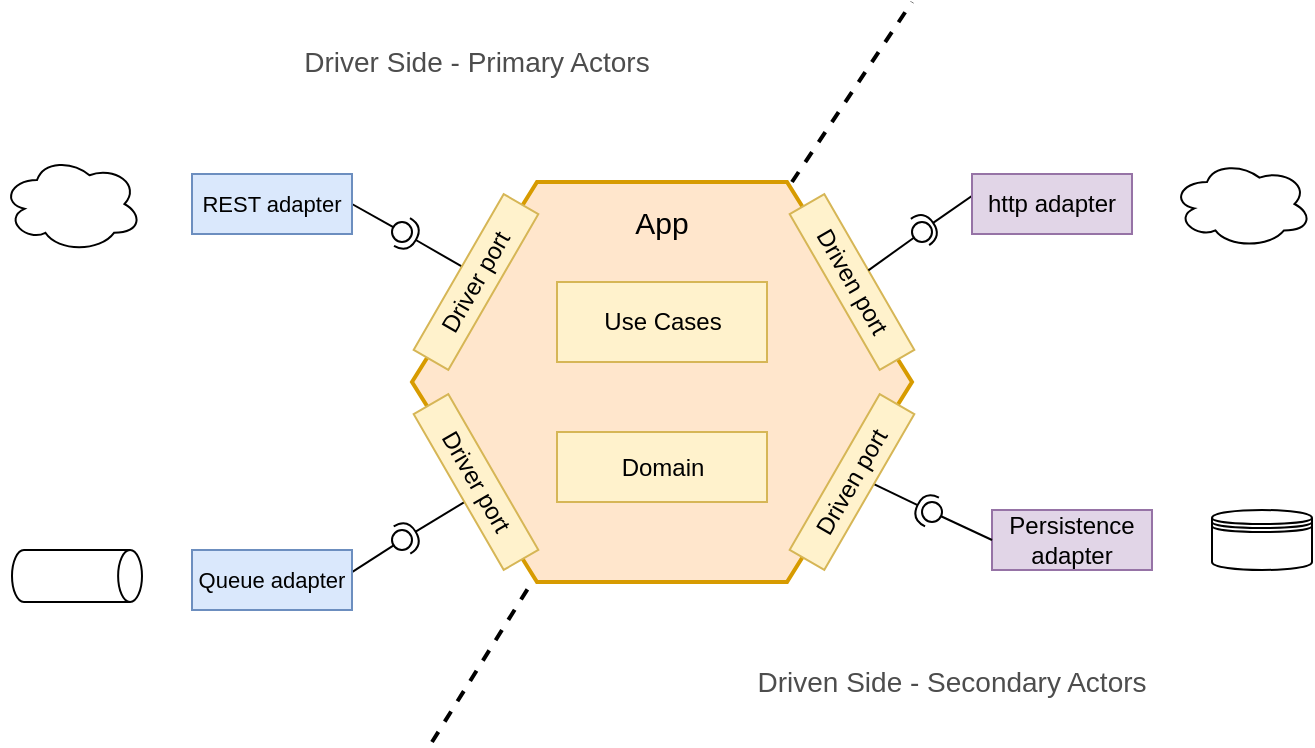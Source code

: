 <mxfile version="12.8.5" type="device" pages="2"><diagram id="ogB4ztLPHZxfTj0um2ic" name="Page-1"><mxGraphModel dx="1351" dy="774" grid="1" gridSize="10" guides="1" tooltips="1" connect="1" arrows="1" fold="1" page="1" pageScale="1" pageWidth="827" pageHeight="1169" math="0" shadow="0"><root><mxCell id="0"/><mxCell id="1" parent="0"/><mxCell id="gD3WWnrPJbHQ-qOCA_Ob-1" value="" style="shape=hexagon;perimeter=hexagonPerimeter2;whiteSpace=wrap;html=1;strokeWidth=2;fillColor=#ffe6cc;strokeColor=#d79b00;" vertex="1" parent="1"><mxGeometry x="270" y="120" width="250" height="200" as="geometry"/></mxCell><mxCell id="gD3WWnrPJbHQ-qOCA_Ob-4" value="" style="rounded=0;orthogonalLoop=1;jettySize=auto;html=1;endArrow=none;endFill=0;exitX=1;exitY=0.5;exitDx=0;exitDy=0;" edge="1" target="gD3WWnrPJbHQ-qOCA_Ob-6" parent="1" source="gD3WWnrPJbHQ-qOCA_Ob-10"><mxGeometry relative="1" as="geometry"><mxPoint x="220" y="167" as="sourcePoint"/></mxGeometry></mxCell><mxCell id="gD3WWnrPJbHQ-qOCA_Ob-5" value="" style="rounded=0;orthogonalLoop=1;jettySize=auto;html=1;endArrow=halfCircle;endFill=0;entryX=0.5;entryY=0.5;entryDx=0;entryDy=0;endSize=6;strokeWidth=1;" edge="1" target="gD3WWnrPJbHQ-qOCA_Ob-6" parent="1" source="gD3WWnrPJbHQ-qOCA_Ob-1"><mxGeometry relative="1" as="geometry"><mxPoint x="240" y="130" as="sourcePoint"/></mxGeometry></mxCell><mxCell id="gD3WWnrPJbHQ-qOCA_Ob-6" value="" style="ellipse;whiteSpace=wrap;html=1;fontFamily=Helvetica;fontSize=12;fontColor=#000000;align=center;strokeColor=#000000;fillColor=#ffffff;points=[];aspect=fixed;resizable=0;" vertex="1" parent="1"><mxGeometry x="260" y="140" width="10" height="10" as="geometry"/></mxCell><mxCell id="gD3WWnrPJbHQ-qOCA_Ob-7" value="" style="endArrow=none;dashed=1;html=1;exitX=0.76;exitY=0;exitDx=0;exitDy=0;exitPerimeter=0;strokeWidth=2;" edge="1" parent="1" source="gD3WWnrPJbHQ-qOCA_Ob-1"><mxGeometry width="50" height="50" relative="1" as="geometry"><mxPoint x="390" y="130" as="sourcePoint"/><mxPoint x="520" y="30" as="targetPoint"/></mxGeometry></mxCell><mxCell id="gD3WWnrPJbHQ-qOCA_Ob-8" value="" style="endArrow=none;dashed=1;html=1;strokeWidth=2;" edge="1" parent="1"><mxGeometry width="50" height="50" relative="1" as="geometry"><mxPoint x="280" y="400" as="sourcePoint"/><mxPoint x="330" y="320" as="targetPoint"/></mxGeometry></mxCell><mxCell id="gD3WWnrPJbHQ-qOCA_Ob-10" value="&lt;font style=&quot;font-size: 11px&quot;&gt;REST adapter&lt;/font&gt;" style="rounded=0;whiteSpace=wrap;html=1;fillColor=#dae8fc;strokeColor=#6c8ebf;" vertex="1" parent="1"><mxGeometry x="160" y="116" width="80" height="30" as="geometry"/></mxCell><mxCell id="gD3WWnrPJbHQ-qOCA_Ob-12" value="Use Cases" style="rounded=0;whiteSpace=wrap;html=1;fillColor=#fff2cc;strokeColor=#d6b656;" vertex="1" parent="1"><mxGeometry x="342.5" y="170" width="105" height="40" as="geometry"/></mxCell><mxCell id="gD3WWnrPJbHQ-qOCA_Ob-13" value="Domain" style="rounded=0;whiteSpace=wrap;html=1;fillColor=#fff2cc;strokeColor=#d6b656;" vertex="1" parent="1"><mxGeometry x="342.5" y="245" width="105" height="35" as="geometry"/></mxCell><mxCell id="gD3WWnrPJbHQ-qOCA_Ob-2" value="Driver port" style="rounded=0;whiteSpace=wrap;html=1;rotation=-60;fillColor=#fff2cc;strokeColor=#d6b656;" vertex="1" parent="1"><mxGeometry x="257" y="160" width="90" height="20" as="geometry"/></mxCell><mxCell id="gD3WWnrPJbHQ-qOCA_Ob-21" value="Persistence adapter" style="rounded=0;whiteSpace=wrap;html=1;fillColor=#e1d5e7;strokeColor=#9673a6;" vertex="1" parent="1"><mxGeometry x="560" y="284" width="80" height="30" as="geometry"/></mxCell><mxCell id="gD3WWnrPJbHQ-qOCA_Ob-25" value="" style="rounded=0;orthogonalLoop=1;jettySize=auto;html=1;endArrow=none;endFill=0;exitX=0;exitY=0.5;exitDx=0;exitDy=0;" edge="1" target="gD3WWnrPJbHQ-qOCA_Ob-27" parent="1" source="gD3WWnrPJbHQ-qOCA_Ob-21"><mxGeometry relative="1" as="geometry"><mxPoint x="510" y="273" as="sourcePoint"/></mxGeometry></mxCell><mxCell id="gD3WWnrPJbHQ-qOCA_Ob-26" value="" style="rounded=0;orthogonalLoop=1;jettySize=auto;html=1;endArrow=halfCircle;endFill=0;entryX=0.5;entryY=0.5;entryDx=0;entryDy=0;endSize=6;strokeWidth=1;" edge="1" target="gD3WWnrPJbHQ-qOCA_Ob-27" parent="1" source="gD3WWnrPJbHQ-qOCA_Ob-1"><mxGeometry relative="1" as="geometry"><mxPoint x="560" y="300" as="sourcePoint"/></mxGeometry></mxCell><mxCell id="gD3WWnrPJbHQ-qOCA_Ob-27" value="" style="ellipse;whiteSpace=wrap;html=1;fontFamily=Helvetica;fontSize=12;fontColor=#000000;align=center;strokeColor=#000000;fillColor=#ffffff;points=[];aspect=fixed;resizable=0;" vertex="1" parent="1"><mxGeometry x="525" y="280" width="10" height="10" as="geometry"/></mxCell><mxCell id="gD3WWnrPJbHQ-qOCA_Ob-18" value="Driven port" style="rounded=0;whiteSpace=wrap;html=1;rotation=-60;fillColor=#fff2cc;strokeColor=#d6b656;" vertex="1" parent="1"><mxGeometry x="445" y="260" width="90" height="20" as="geometry"/></mxCell><mxCell id="gD3WWnrPJbHQ-qOCA_Ob-28" value="&lt;font style=&quot;font-size: 15px&quot;&gt;App&lt;/font&gt;" style="text;html=1;strokeColor=none;fillColor=none;align=center;verticalAlign=middle;whiteSpace=wrap;rounded=0;" vertex="1" parent="1"><mxGeometry x="375" y="130" width="40" height="20" as="geometry"/></mxCell><mxCell id="gD3WWnrPJbHQ-qOCA_Ob-30" value="" style="shape=datastore;whiteSpace=wrap;html=1;" vertex="1" parent="1"><mxGeometry x="670" y="284" width="50" height="30" as="geometry"/></mxCell><mxCell id="gD3WWnrPJbHQ-qOCA_Ob-31" value="" style="ellipse;shape=cloud;whiteSpace=wrap;html=1;" vertex="1" parent="1"><mxGeometry x="650" y="109" width="70" height="44" as="geometry"/></mxCell><mxCell id="gD3WWnrPJbHQ-qOCA_Ob-32" value="" style="ellipse;shape=cloud;whiteSpace=wrap;html=1;" vertex="1" parent="1"><mxGeometry x="65" y="107" width="70" height="48" as="geometry"/></mxCell><mxCell id="gD3WWnrPJbHQ-qOCA_Ob-33" value="&lt;font style=&quot;font-size: 14px&quot; color=&quot;#4d4d4d&quot;&gt;Driver Side - Primary Actors&lt;/font&gt;" style="text;html=1;strokeColor=none;fillColor=none;align=center;verticalAlign=middle;whiteSpace=wrap;rounded=0;" vertex="1" parent="1"><mxGeometry x="205" y="50" width="195" height="20" as="geometry"/></mxCell><mxCell id="gD3WWnrPJbHQ-qOCA_Ob-34" value="&lt;font style=&quot;font-size: 14px&quot; color=&quot;#4d4d4d&quot;&gt;Driven Side - Secondary Actors&lt;/font&gt;" style="text;html=1;strokeColor=none;fillColor=none;align=center;verticalAlign=middle;whiteSpace=wrap;rounded=0;" vertex="1" parent="1"><mxGeometry x="440" y="360" width="200" height="20" as="geometry"/></mxCell><mxCell id="gD3WWnrPJbHQ-qOCA_Ob-35" value="Driven port" style="rounded=0;whiteSpace=wrap;html=1;rotation=60;fillColor=#fff2cc;strokeColor=#d6b656;" vertex="1" parent="1"><mxGeometry x="445" y="160" width="90" height="20" as="geometry"/></mxCell><mxCell id="gD3WWnrPJbHQ-qOCA_Ob-40" value="" style="rounded=0;orthogonalLoop=1;jettySize=auto;html=1;endArrow=none;endFill=0;exitX=0.988;exitY=0.39;exitDx=0;exitDy=0;exitPerimeter=0;" edge="1" target="gD3WWnrPJbHQ-qOCA_Ob-42" parent="1" source="gD3WWnrPJbHQ-qOCA_Ob-43"><mxGeometry relative="1" as="geometry"><mxPoint x="230" y="276" as="sourcePoint"/></mxGeometry></mxCell><mxCell id="gD3WWnrPJbHQ-qOCA_Ob-41" value="" style="rounded=0;orthogonalLoop=1;jettySize=auto;html=1;endArrow=halfCircle;endFill=0;entryX=0.5;entryY=0.5;entryDx=0;entryDy=0;endSize=6;strokeWidth=1;" edge="1" target="gD3WWnrPJbHQ-qOCA_Ob-42" parent="1" source="gD3WWnrPJbHQ-qOCA_Ob-1"><mxGeometry relative="1" as="geometry"><mxPoint x="240" y="320" as="sourcePoint"/></mxGeometry></mxCell><mxCell id="gD3WWnrPJbHQ-qOCA_Ob-42" value="" style="ellipse;whiteSpace=wrap;html=1;fontFamily=Helvetica;fontSize=12;fontColor=#000000;align=center;strokeColor=#000000;fillColor=#ffffff;points=[];aspect=fixed;resizable=0;" vertex="1" parent="1"><mxGeometry x="260" y="294" width="10" height="10" as="geometry"/></mxCell><mxCell id="gD3WWnrPJbHQ-qOCA_Ob-43" value="&lt;font style=&quot;font-size: 11px&quot;&gt;Queue adapter&lt;/font&gt;" style="rounded=0;whiteSpace=wrap;html=1;fillColor=#dae8fc;strokeColor=#6c8ebf;" vertex="1" parent="1"><mxGeometry x="160" y="304" width="80" height="30" as="geometry"/></mxCell><mxCell id="gD3WWnrPJbHQ-qOCA_Ob-48" value="" style="strokeWidth=1;html=1;shape=mxgraph.flowchart.direct_data;whiteSpace=wrap;" vertex="1" parent="1"><mxGeometry x="70" y="304" width="65" height="26" as="geometry"/></mxCell><mxCell id="gD3WWnrPJbHQ-qOCA_Ob-36" value="Driver port" style="rounded=0;whiteSpace=wrap;html=1;rotation=60;fillColor=#fff2cc;strokeColor=#d6b656;" vertex="1" parent="1"><mxGeometry x="257" y="260" width="90" height="20" as="geometry"/></mxCell><mxCell id="gD3WWnrPJbHQ-qOCA_Ob-51" value="" style="rounded=0;orthogonalLoop=1;jettySize=auto;html=1;endArrow=none;endFill=0;strokeWidth=1;" edge="1" target="gD3WWnrPJbHQ-qOCA_Ob-53" parent="1" source="gD3WWnrPJbHQ-qOCA_Ob-35"><mxGeometry relative="1" as="geometry"><mxPoint x="510" y="141" as="sourcePoint"/></mxGeometry></mxCell><mxCell id="gD3WWnrPJbHQ-qOCA_Ob-52" value="" style="rounded=0;orthogonalLoop=1;jettySize=auto;html=1;endArrow=halfCircle;endFill=0;entryX=0.5;entryY=0.5;entryDx=0;entryDy=0;endSize=6;strokeWidth=1;" edge="1" parent="1"><mxGeometry relative="1" as="geometry"><mxPoint x="560" y="120" as="sourcePoint"/><mxPoint x="524" y="145" as="targetPoint"/></mxGeometry></mxCell><mxCell id="gD3WWnrPJbHQ-qOCA_Ob-53" value="" style="ellipse;whiteSpace=wrap;html=1;fontFamily=Helvetica;fontSize=12;fontColor=#000000;align=center;strokeColor=#000000;fillColor=#ffffff;points=[];aspect=fixed;resizable=0;" vertex="1" parent="1"><mxGeometry x="520" y="140" width="10" height="10" as="geometry"/></mxCell><mxCell id="gD3WWnrPJbHQ-qOCA_Ob-44" value="http adapter" style="rounded=0;whiteSpace=wrap;html=1;fillColor=#e1d5e7;strokeColor=#9673a6;" vertex="1" parent="1"><mxGeometry x="550" y="116" width="80" height="30" as="geometry"/></mxCell></root></mxGraphModel></diagram><diagram id="FX864Ni43kk3fvV5J9Pi" name="Page-2"><mxGraphModel dx="652" dy="374" grid="1" gridSize="10" guides="1" tooltips="1" connect="1" arrows="1" fold="1" page="1" pageScale="1" pageWidth="827" pageHeight="1169" math="0" shadow="0"><root><mxCell id="jOdkZdsiBjtz4V0BPJQe-0"/><mxCell id="jOdkZdsiBjtz4V0BPJQe-1" parent="jOdkZdsiBjtz4V0BPJQe-0"/><mxCell id="jOdkZdsiBjtz4V0BPJQe-2" value="" style="shape=hexagon;perimeter=hexagonPerimeter2;whiteSpace=wrap;html=1;strokeWidth=2;fillColor=#ffe6cc;strokeColor=#d79b00;" vertex="1" parent="jOdkZdsiBjtz4V0BPJQe-1"><mxGeometry x="270" y="120" width="250" height="200" as="geometry"/></mxCell><mxCell id="jOdkZdsiBjtz4V0BPJQe-6" value="" style="endArrow=none;dashed=1;html=1;exitX=0.76;exitY=0;exitDx=0;exitDy=0;exitPerimeter=0;strokeWidth=2;" edge="1" parent="jOdkZdsiBjtz4V0BPJQe-1" source="jOdkZdsiBjtz4V0BPJQe-2"><mxGeometry width="50" height="50" relative="1" as="geometry"><mxPoint x="390" y="130" as="sourcePoint"/><mxPoint x="500" y="60" as="targetPoint"/></mxGeometry></mxCell><mxCell id="jOdkZdsiBjtz4V0BPJQe-7" value="" style="endArrow=none;dashed=1;html=1;strokeWidth=2;" edge="1" parent="jOdkZdsiBjtz4V0BPJQe-1"><mxGeometry width="50" height="50" relative="1" as="geometry"><mxPoint x="300" y="370" as="sourcePoint"/><mxPoint x="330.0" y="320" as="targetPoint"/></mxGeometry></mxCell><mxCell id="jOdkZdsiBjtz4V0BPJQe-8" value="&lt;font style=&quot;font-size: 11px&quot;&gt;TransferHttpRoutes&lt;/font&gt;" style="rounded=0;whiteSpace=wrap;html=1;fillColor=#dae8fc;strokeColor=#6c8ebf;" vertex="1" parent="jOdkZdsiBjtz4V0BPJQe-1"><mxGeometry x="157" y="116" width="100" height="30" as="geometry"/></mxCell><mxCell id="jOdkZdsiBjtz4V0BPJQe-9" value="&lt;font style=&quot;font-size: 11px&quot;&gt;TransferMoney&lt;br&gt;UseCase&lt;/font&gt;" style="rounded=0;whiteSpace=wrap;html=1;fillColor=#fff2cc;strokeColor=#d6b656;" vertex="1" parent="jOdkZdsiBjtz4V0BPJQe-1"><mxGeometry x="352" y="173" width="83" height="40" as="geometry"/></mxCell><mxCell id="jOdkZdsiBjtz4V0BPJQe-10" value="&lt;font style=&quot;font-size: 11px&quot;&gt;Transfer&lt;/font&gt;" style="rounded=0;whiteSpace=wrap;html=1;fillColor=#fff2cc;strokeColor=#d6b656;" vertex="1" parent="jOdkZdsiBjtz4V0BPJQe-1"><mxGeometry x="350" y="260" width="89.5" height="35" as="geometry"/></mxCell><mxCell id="jOdkZdsiBjtz4V0BPJQe-11" value="&lt;font style=&quot;font-size: 11px&quot;&gt;TransferMoney&lt;/font&gt;" style="rounded=0;whiteSpace=wrap;html=1;rotation=-60;fillColor=#fff2cc;strokeColor=#d6b656;" vertex="1" parent="jOdkZdsiBjtz4V0BPJQe-1"><mxGeometry x="257" y="160" width="90" height="20" as="geometry"/></mxCell><mxCell id="jOdkZdsiBjtz4V0BPJQe-12" value="&lt;font style=&quot;font-size: 11px&quot;&gt;InMemory&lt;br&gt;Transactions&lt;/font&gt;" style="rounded=0;whiteSpace=wrap;html=1;fillColor=#e1d5e7;strokeColor=#9673a6;" vertex="1" parent="jOdkZdsiBjtz4V0BPJQe-1"><mxGeometry x="550" y="270" width="110" height="30" as="geometry"/></mxCell><mxCell id="jOdkZdsiBjtz4V0BPJQe-16" value="&lt;font style=&quot;font-size: 11px&quot;&gt;Transactor&lt;br&gt;&lt;/font&gt;" style="rounded=0;whiteSpace=wrap;html=1;rotation=-60;fillColor=#fff2cc;strokeColor=#d6b656;" vertex="1" parent="jOdkZdsiBjtz4V0BPJQe-1"><mxGeometry x="445" y="260" width="90" height="20" as="geometry"/></mxCell><mxCell id="jOdkZdsiBjtz4V0BPJQe-17" value="&lt;font style=&quot;font-size: 16px&quot;&gt;App&lt;/font&gt;" style="text;html=1;strokeColor=none;fillColor=none;align=center;verticalAlign=middle;whiteSpace=wrap;rounded=0;" vertex="1" parent="jOdkZdsiBjtz4V0BPJQe-1"><mxGeometry x="375" y="130" width="40" height="20" as="geometry"/></mxCell><mxCell id="jOdkZdsiBjtz4V0BPJQe-21" value="&lt;font style=&quot;font-size: 14px&quot; color=&quot;#4d4d4d&quot;&gt;Driver Side - Primary Actors&lt;/font&gt;" style="text;html=1;strokeColor=none;fillColor=none;align=center;verticalAlign=middle;whiteSpace=wrap;rounded=0;" vertex="1" parent="jOdkZdsiBjtz4V0BPJQe-1"><mxGeometry x="219" y="70" width="195" height="20" as="geometry"/></mxCell><mxCell id="jOdkZdsiBjtz4V0BPJQe-22" value="&lt;font style=&quot;font-size: 14px&quot; color=&quot;#4d4d4d&quot;&gt;Driven Side - Secondary Actors&lt;/font&gt;" style="text;html=1;strokeColor=none;fillColor=none;align=center;verticalAlign=middle;whiteSpace=wrap;rounded=0;" vertex="1" parent="jOdkZdsiBjtz4V0BPJQe-1"><mxGeometry x="400" y="340" width="200" height="20" as="geometry"/></mxCell><mxCell id="jOdkZdsiBjtz4V0BPJQe-23" value="&lt;font style=&quot;font-size: 11px&quot;&gt;AccountFinder&lt;/font&gt;" style="rounded=0;whiteSpace=wrap;html=1;rotation=60;fillColor=#fff2cc;strokeColor=#d6b656;" vertex="1" parent="jOdkZdsiBjtz4V0BPJQe-1"><mxGeometry x="445" y="160" width="90" height="20" as="geometry"/></mxCell><mxCell id="jOdkZdsiBjtz4V0BPJQe-33" value="&lt;font style=&quot;font-size: 11px&quot;&gt;InMemory&lt;br&gt;Accounts&lt;/font&gt;" style="rounded=0;whiteSpace=wrap;html=1;fillColor=#e1d5e7;strokeColor=#9673a6;" vertex="1" parent="jOdkZdsiBjtz4V0BPJQe-1"><mxGeometry x="550" y="116" width="110" height="30" as="geometry"/></mxCell><mxCell id="jOdkZdsiBjtz4V0BPJQe-35" value="" style="endArrow=block;html=1;strokeWidth=1;endFill=1;exitX=1;exitY=0.5;exitDx=0;exitDy=0;entryX=0.5;entryY=0;entryDx=0;entryDy=0;" edge="1" parent="jOdkZdsiBjtz4V0BPJQe-1" source="jOdkZdsiBjtz4V0BPJQe-8" target="jOdkZdsiBjtz4V0BPJQe-11"><mxGeometry width="50" height="50" relative="1" as="geometry"><mxPoint x="350" y="100" as="sourcePoint"/><mxPoint x="400" y="60" as="targetPoint"/></mxGeometry></mxCell><mxCell id="jOdkZdsiBjtz4V0BPJQe-36" value="" style="endArrow=block;html=1;strokeWidth=1;endFill=1;exitX=1;exitY=0;exitDx=0;exitDy=0;entryX=0.397;entryY=1.1;entryDx=0;entryDy=0;entryPerimeter=0;" edge="1" parent="jOdkZdsiBjtz4V0BPJQe-1" source="jOdkZdsiBjtz4V0BPJQe-9" target="jOdkZdsiBjtz4V0BPJQe-23"><mxGeometry width="50" height="50" relative="1" as="geometry"><mxPoint x="267" y="141" as="sourcePoint"/><mxPoint x="303.34" y="175" as="targetPoint"/></mxGeometry></mxCell><mxCell id="jOdkZdsiBjtz4V0BPJQe-38" value="" style="endArrow=block;html=1;strokeWidth=1;endFill=1;exitX=1;exitY=1;exitDx=0;exitDy=0;entryX=0.5;entryY=0;entryDx=0;entryDy=0;" edge="1" parent="jOdkZdsiBjtz4V0BPJQe-1" source="jOdkZdsiBjtz4V0BPJQe-9" target="jOdkZdsiBjtz4V0BPJQe-16"><mxGeometry width="50" height="50" relative="1" as="geometry"><mxPoint x="450.75" y="200" as="sourcePoint"/><mxPoint x="484.973" y="177.972" as="targetPoint"/></mxGeometry></mxCell><mxCell id="jOdkZdsiBjtz4V0BPJQe-39" value="" style="endArrow=block;html=1;strokeWidth=1;endFill=1;exitX=0.5;exitY=1;exitDx=0;exitDy=0;entryX=0.5;entryY=0;entryDx=0;entryDy=0;" edge="1" parent="jOdkZdsiBjtz4V0BPJQe-1" source="jOdkZdsiBjtz4V0BPJQe-9" target="jOdkZdsiBjtz4V0BPJQe-10"><mxGeometry width="50" height="50" relative="1" as="geometry"><mxPoint x="450.75" y="200" as="sourcePoint"/><mxPoint x="484.973" y="177.972" as="targetPoint"/></mxGeometry></mxCell><mxCell id="jOdkZdsiBjtz4V0BPJQe-40" value="" style="endArrow=block;html=1;strokeWidth=1;endFill=0;exitX=0;exitY=0.5;exitDx=0;exitDy=0;entryX=0.5;entryY=1;entryDx=0;entryDy=0;dashed=1;dashPattern=1 1;" edge="1" parent="jOdkZdsiBjtz4V0BPJQe-1" source="jOdkZdsiBjtz4V0BPJQe-9" target="jOdkZdsiBjtz4V0BPJQe-11"><mxGeometry width="50" height="50" relative="1" as="geometry"><mxPoint x="460.75" y="210" as="sourcePoint"/><mxPoint x="494.973" y="187.972" as="targetPoint"/></mxGeometry></mxCell><mxCell id="jOdkZdsiBjtz4V0BPJQe-41" value="" style="endArrow=block;html=1;strokeWidth=1;endFill=0;exitX=0;exitY=0.5;exitDx=0;exitDy=0;entryX=0.5;entryY=0;entryDx=0;entryDy=0;dashed=1;dashPattern=1 1;" edge="1" parent="jOdkZdsiBjtz4V0BPJQe-1" source="jOdkZdsiBjtz4V0BPJQe-33" target="jOdkZdsiBjtz4V0BPJQe-23"><mxGeometry width="50" height="50" relative="1" as="geometry"><mxPoint x="357" y="210" as="sourcePoint"/><mxPoint x="320.66" y="185" as="targetPoint"/></mxGeometry></mxCell><mxCell id="jOdkZdsiBjtz4V0BPJQe-42" value="" style="endArrow=block;html=1;strokeWidth=1;endFill=0;exitX=0;exitY=0.5;exitDx=0;exitDy=0;dashed=1;dashPattern=1 1;entryX=0.5;entryY=1;entryDx=0;entryDy=0;" edge="1" parent="jOdkZdsiBjtz4V0BPJQe-1" source="jOdkZdsiBjtz4V0BPJQe-12" target="jOdkZdsiBjtz4V0BPJQe-16"><mxGeometry width="50" height="50" relative="1" as="geometry"><mxPoint x="560" y="141" as="sourcePoint"/><mxPoint x="530" y="270" as="targetPoint"/></mxGeometry></mxCell><mxCell id="jOdkZdsiBjtz4V0BPJQe-43" value="&lt;font color=&quot;#4d4d4d&quot; style=&quot;font-size: 8px&quot;&gt;&lt;font style=&quot;font-size: 8px&quot;&gt;use&amp;nbsp;&lt;/font&gt;&lt;span&gt;driver port&lt;/span&gt;&lt;/font&gt;" style="text;html=1;strokeColor=none;fillColor=none;align=center;verticalAlign=middle;whiteSpace=wrap;rounded=0;" vertex="1" parent="jOdkZdsiBjtz4V0BPJQe-1"><mxGeometry x="263" y="117" width="40" height="20" as="geometry"/></mxCell><mxCell id="jOdkZdsiBjtz4V0BPJQe-46" value="&lt;font style=&quot;font-size: 8px&quot;&gt;&lt;font color=&quot;#4d4d4d&quot; style=&quot;font-size: 8px&quot;&gt;use&lt;br&gt;driven port&lt;/font&gt;&lt;br&gt;&lt;/font&gt;" style="text;html=1;strokeColor=none;fillColor=none;align=center;verticalAlign=middle;whiteSpace=wrap;rounded=0;" vertex="1" parent="jOdkZdsiBjtz4V0BPJQe-1"><mxGeometry x="435" y="173" width="50" height="20" as="geometry"/></mxCell><mxCell id="jOdkZdsiBjtz4V0BPJQe-48" value="&lt;font style=&quot;font-size: 8px&quot; color=&quot;#4d4d4d&quot;&gt;use &lt;br&gt;domain&lt;/font&gt;" style="text;html=1;strokeColor=none;fillColor=none;align=center;verticalAlign=middle;whiteSpace=wrap;rounded=0;" vertex="1" parent="jOdkZdsiBjtz4V0BPJQe-1"><mxGeometry x="390" y="229" width="50" height="20" as="geometry"/></mxCell><mxCell id="jOdkZdsiBjtz4V0BPJQe-49" value="&lt;font style=&quot;font-size: 8px&quot;&gt;&lt;font color=&quot;#4d4d4d&quot; style=&quot;font-size: 8px&quot;&gt;implement&lt;br&gt;driven port&lt;/font&gt;&lt;br&gt;&lt;/font&gt;" style="text;html=1;strokeColor=none;fillColor=none;align=center;verticalAlign=middle;whiteSpace=wrap;rounded=0;" vertex="1" parent="jOdkZdsiBjtz4V0BPJQe-1"><mxGeometry x="494" y="285" width="55" height="20" as="geometry"/></mxCell><mxCell id="jOdkZdsiBjtz4V0BPJQe-50" value="&lt;font style=&quot;font-size: 8px&quot;&gt;&lt;font color=&quot;#4d4d4d&quot; style=&quot;font-size: 8px&quot;&gt;implement&lt;br&gt;driven port&lt;/font&gt;&lt;br&gt;&lt;/font&gt;" style="text;html=1;strokeColor=none;fillColor=none;align=center;verticalAlign=middle;whiteSpace=wrap;rounded=0;" vertex="1" parent="jOdkZdsiBjtz4V0BPJQe-1"><mxGeometry x="520" y="150" width="50" height="20" as="geometry"/></mxCell><mxCell id="jOdkZdsiBjtz4V0BPJQe-51" value="&lt;font style=&quot;font-size: 8px&quot;&gt;&lt;font color=&quot;#4d4d4d&quot; style=&quot;font-size: 8px&quot;&gt;implement&lt;br&gt;driver port&lt;/font&gt;&lt;br&gt;&lt;/font&gt;" style="text;html=1;strokeColor=none;fillColor=none;align=center;verticalAlign=middle;whiteSpace=wrap;rounded=0;" vertex="1" parent="jOdkZdsiBjtz4V0BPJQe-1"><mxGeometry x="300" y="197" width="40" height="20" as="geometry"/></mxCell><mxCell id="jOdkZdsiBjtz4V0BPJQe-52" style="edgeStyle=orthogonalEdgeStyle;rounded=0;orthogonalLoop=1;jettySize=auto;html=1;exitX=0.5;exitY=1;exitDx=0;exitDy=0;dashed=1;dashPattern=1 1;endArrow=block;endFill=0;strokeWidth=1;" edge="1" parent="jOdkZdsiBjtz4V0BPJQe-1" source="jOdkZdsiBjtz4V0BPJQe-51" target="jOdkZdsiBjtz4V0BPJQe-51"><mxGeometry relative="1" as="geometry"/></mxCell><mxCell id="sUZA8MMILT1z2NM-Bcv--3" value="&lt;font&gt;&lt;font color=&quot;#4d4d4d&quot; style=&quot;font-size: 8px&quot;&gt;use driven port&lt;/font&gt;&lt;br&gt;&lt;/font&gt;" style="text;html=1;strokeColor=none;fillColor=none;align=center;verticalAlign=middle;whiteSpace=wrap;rounded=0;" vertex="1" parent="jOdkZdsiBjtz4V0BPJQe-1"><mxGeometry x="450.75" y="220" width="50" height="20" as="geometry"/></mxCell></root></mxGraphModel></diagram></mxfile>